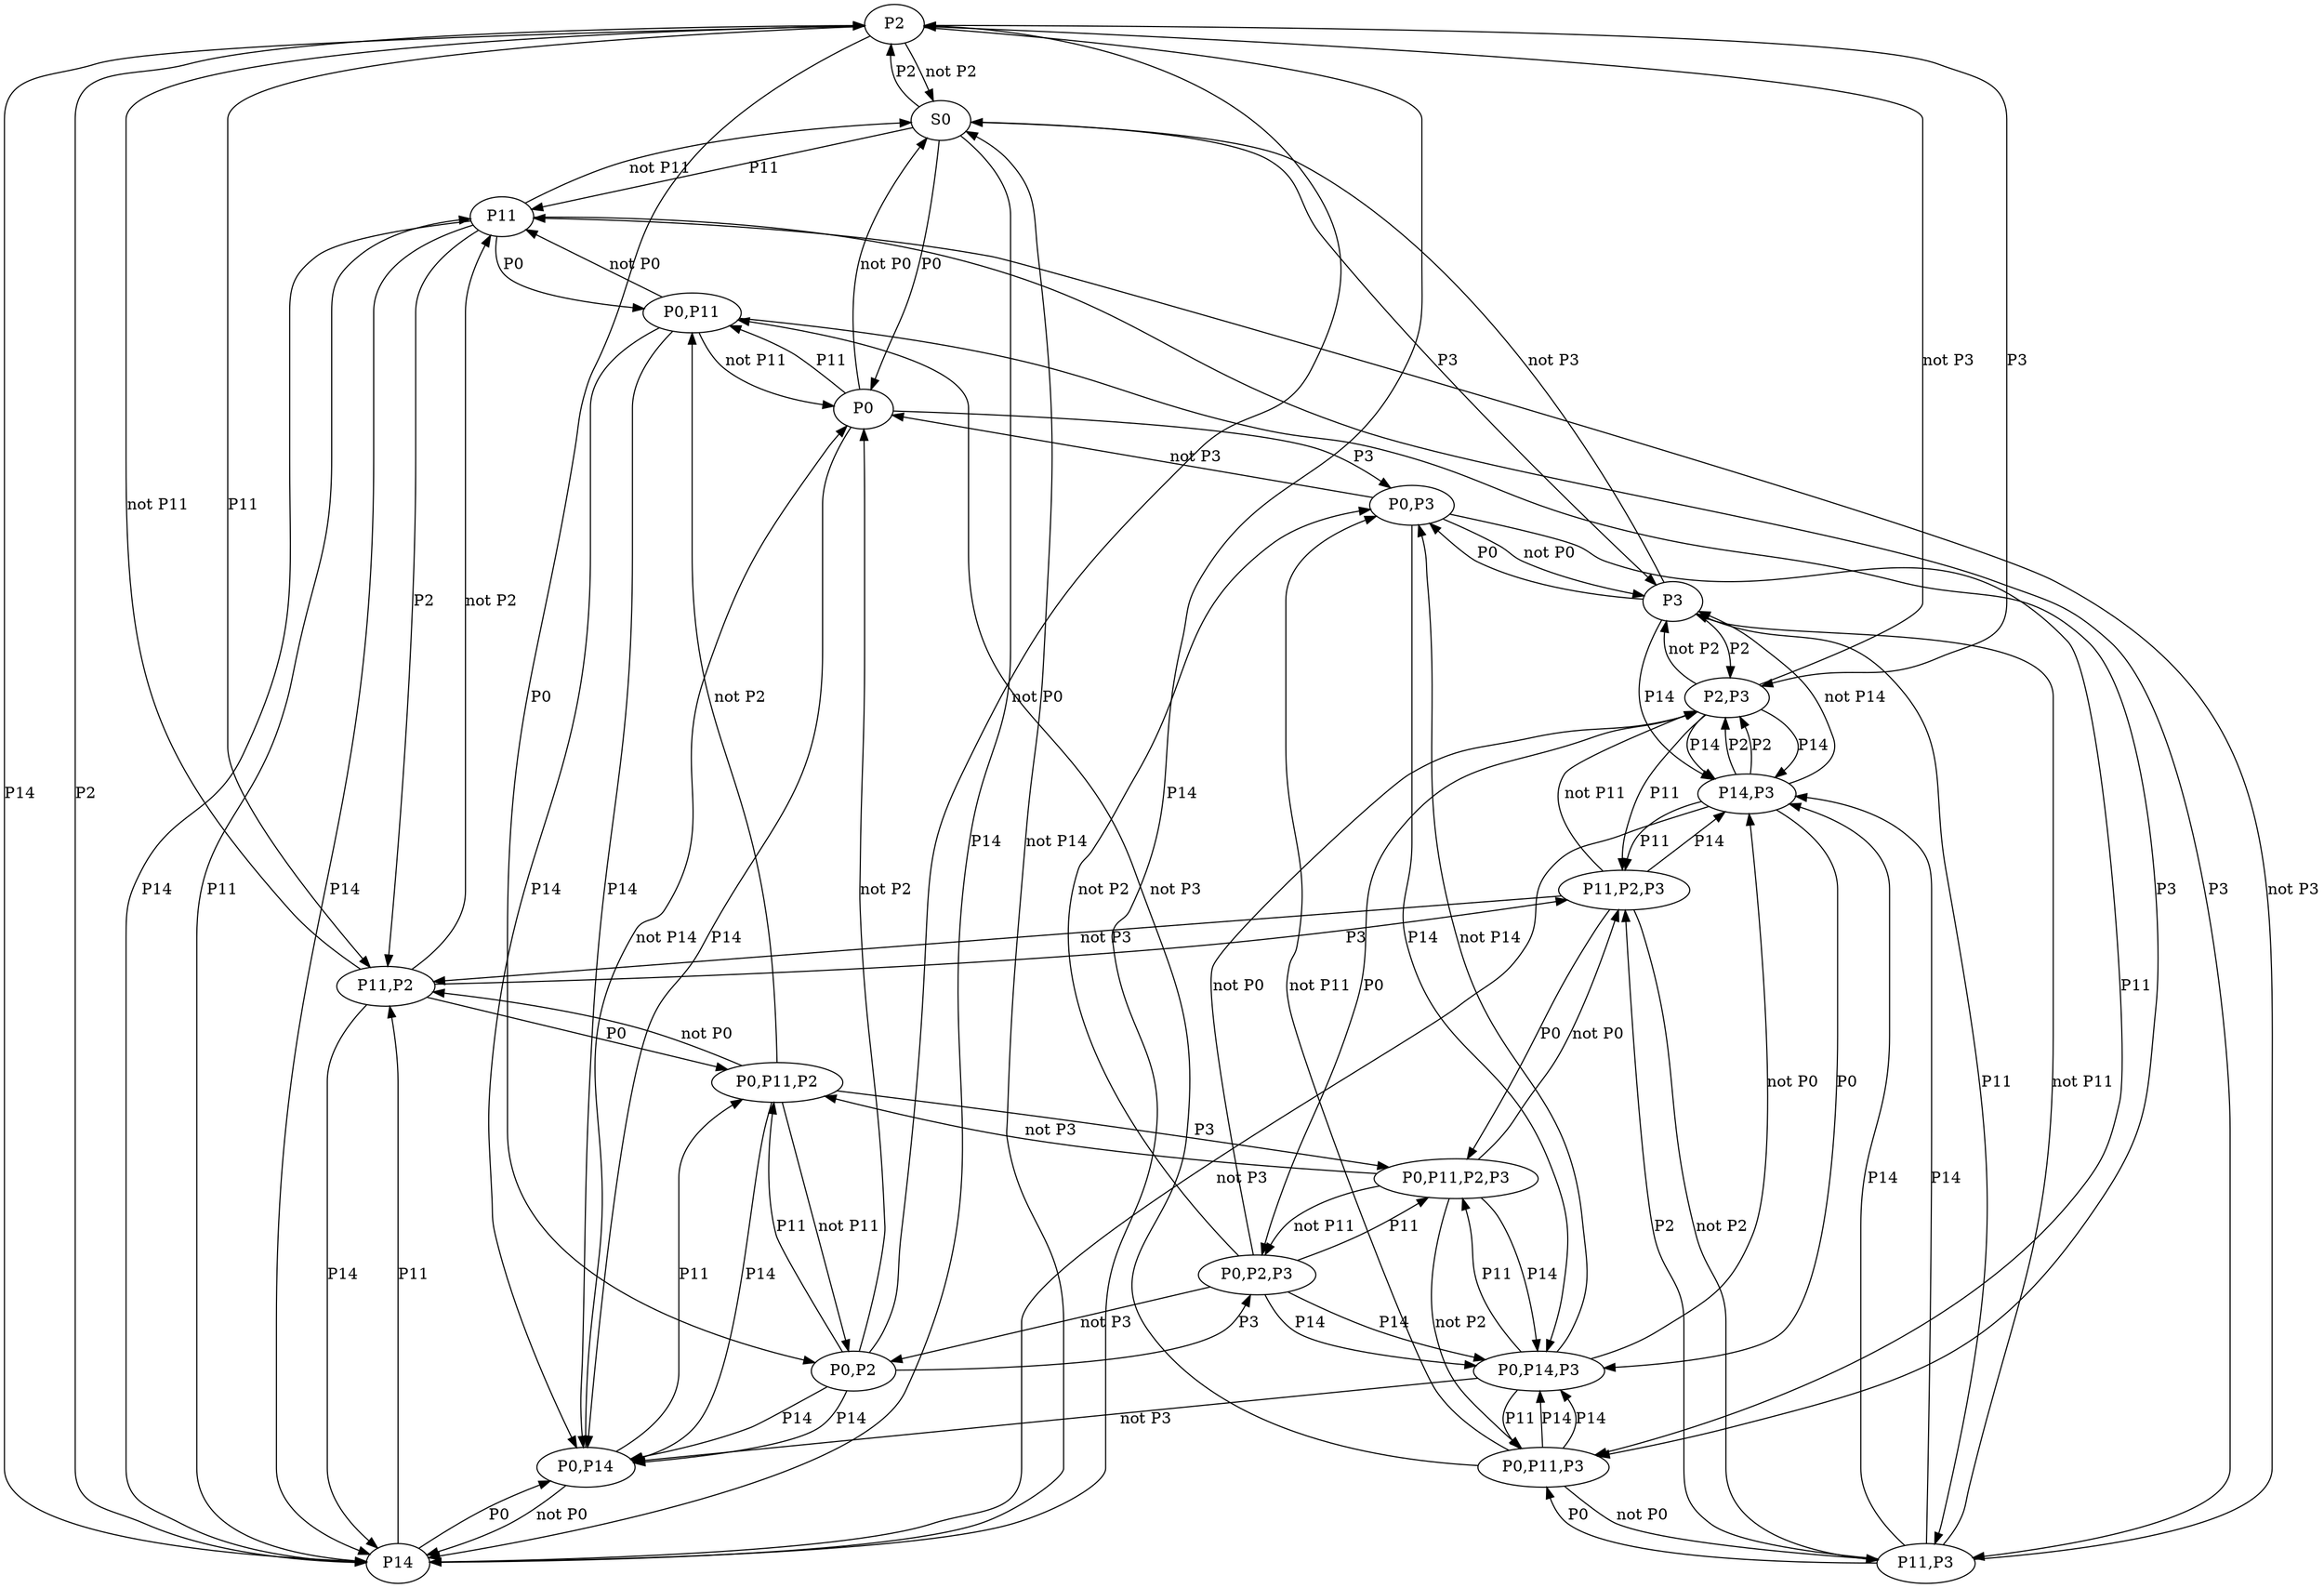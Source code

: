 digraph startgame {
S1[label="P2"];
S0->S1[label="P2"]
S1->S0[label="not P2"]
S2[label="P3"];
S0->S2[label="P3"]
S2->S0[label="not P3"]
S3[label="P0"];
S0->S3[label="P0"]
S3->S0[label="not P0"]
S4[label="P14"];
S0->S4[label="P14"]
S4->S0[label="not P14"]
S5[label="P11"];
S0->S5[label="P11"]
S5->S0[label="not P11"]
S6[label="P11,P2"];
S5->S6[label="P2"]
S6->S5[label="not P2"]
S7[label="P11,P3"];
S5->S7[label="P3"]
S7->S5[label="not P3"]
S8[label="P0,P11"];
S5->S8[label="P0"]
S8->S5[label="not P0"]
S5->S4[label="P14"]
S4->S5[label="P11"]
S9[label="P0,P11,P2"];
S9->S8[label="not P2"]
S10[label="P0,P11,P3"];
S8->S10[label="P3"]
S10->S8[label="not P3"]
S11[label="P0,P14"];
S8->S11[label="P14"]
S12[label="P0,P2"];
S12->S11[label="P14"]
S13[label="P0,P14,P3"];
S13->S11[label="not P3"]
S8->S11[label="P14"]
S14[label="P0,P2,P3"];
S14->S13[label="P14"]
S10->S13[label="P14"]
S14->S13[label="P14"]
S15[label="P0,P11,P2,P3"];
S14->S15[label="P11"]
S15->S14[label="not P11"]
S15->S13[label="P14"]
S13->S15[label="P11"]
S12->S14[label="P3"]
S14->S12[label="not P3"]
S12->S11[label="P14"]
S12->S9[label="P11"]
S9->S12[label="not P11"]
S15->S10[label="not P2"]
S10->S13[label="P14"]
S13->S10[label="P11"]
S9->S15[label="P3"]
S15->S9[label="not P3"]
S9->S11[label="P14"]
S11->S9[label="P11"]
S16[label="P11,P2,P3"];
S7->S16[label="P2"]
S16->S7[label="not P2"]
S7->S10[label="P0"]
S10->S7[label="not P0"]
S17[label="P14,P3"];
S7->S17[label="P14"]
S18[label="P2,P3"];
S17->S18[label="P2"]
S18->S17[label="P14"]
S17->S13[label="P0"]
S13->S17[label="not P0"]
S7->S17[label="P14"]
S18->S14[label="P0"]
S14->S18[label="not P0"]
S18->S17[label="P14"]
S17->S18[label="P2"]
S18->S16[label="P11"]
S16->S18[label="not P11"]
S16->S15[label="P0"]
S15->S16[label="not P0"]
S16->S17[label="P14"]
S17->S16[label="P11"]
S6->S16[label="P3"]
S16->S6[label="not P3"]
S6->S9[label="P0"]
S9->S6[label="not P0"]
S6->S4[label="P14"]
S4->S6[label="P11"]
S4->S1[label="P2"]
S1->S4[label="P14"]
S17->S4[label="not P3"]
S4->S11[label="P0"]
S11->S4[label="not P0"]
S5->S4[label="P14"]
S12->S3[label="not P2"]
S19[label="P0,P3"];
S3->S19[label="P3"]
S19->S3[label="not P3"]
S3->S11[label="P14"]
S11->S3[label="not P14"]
S3->S8[label="P11"]
S8->S3[label="not P11"]
S14->S19[label="not P2"]
S19->S13[label="P14"]
S13->S19[label="not P14"]
S19->S10[label="P11"]
S10->S19[label="not P11"]
S2->S18[label="P2"]
S18->S2[label="not P2"]
S2->S19[label="P0"]
S19->S2[label="not P0"]
S2->S17[label="P14"]
S17->S2[label="not P14"]
S2->S7[label="P11"]
S7->S2[label="not P11"]
S1->S18[label="P3"]
S18->S1[label="not P3"]
S1->S12[label="P0"]
S12->S1[label="not P0"]
S1->S4[label="P14"]
S1->S6[label="P11"]
S6->S1[label="not P11"]
}